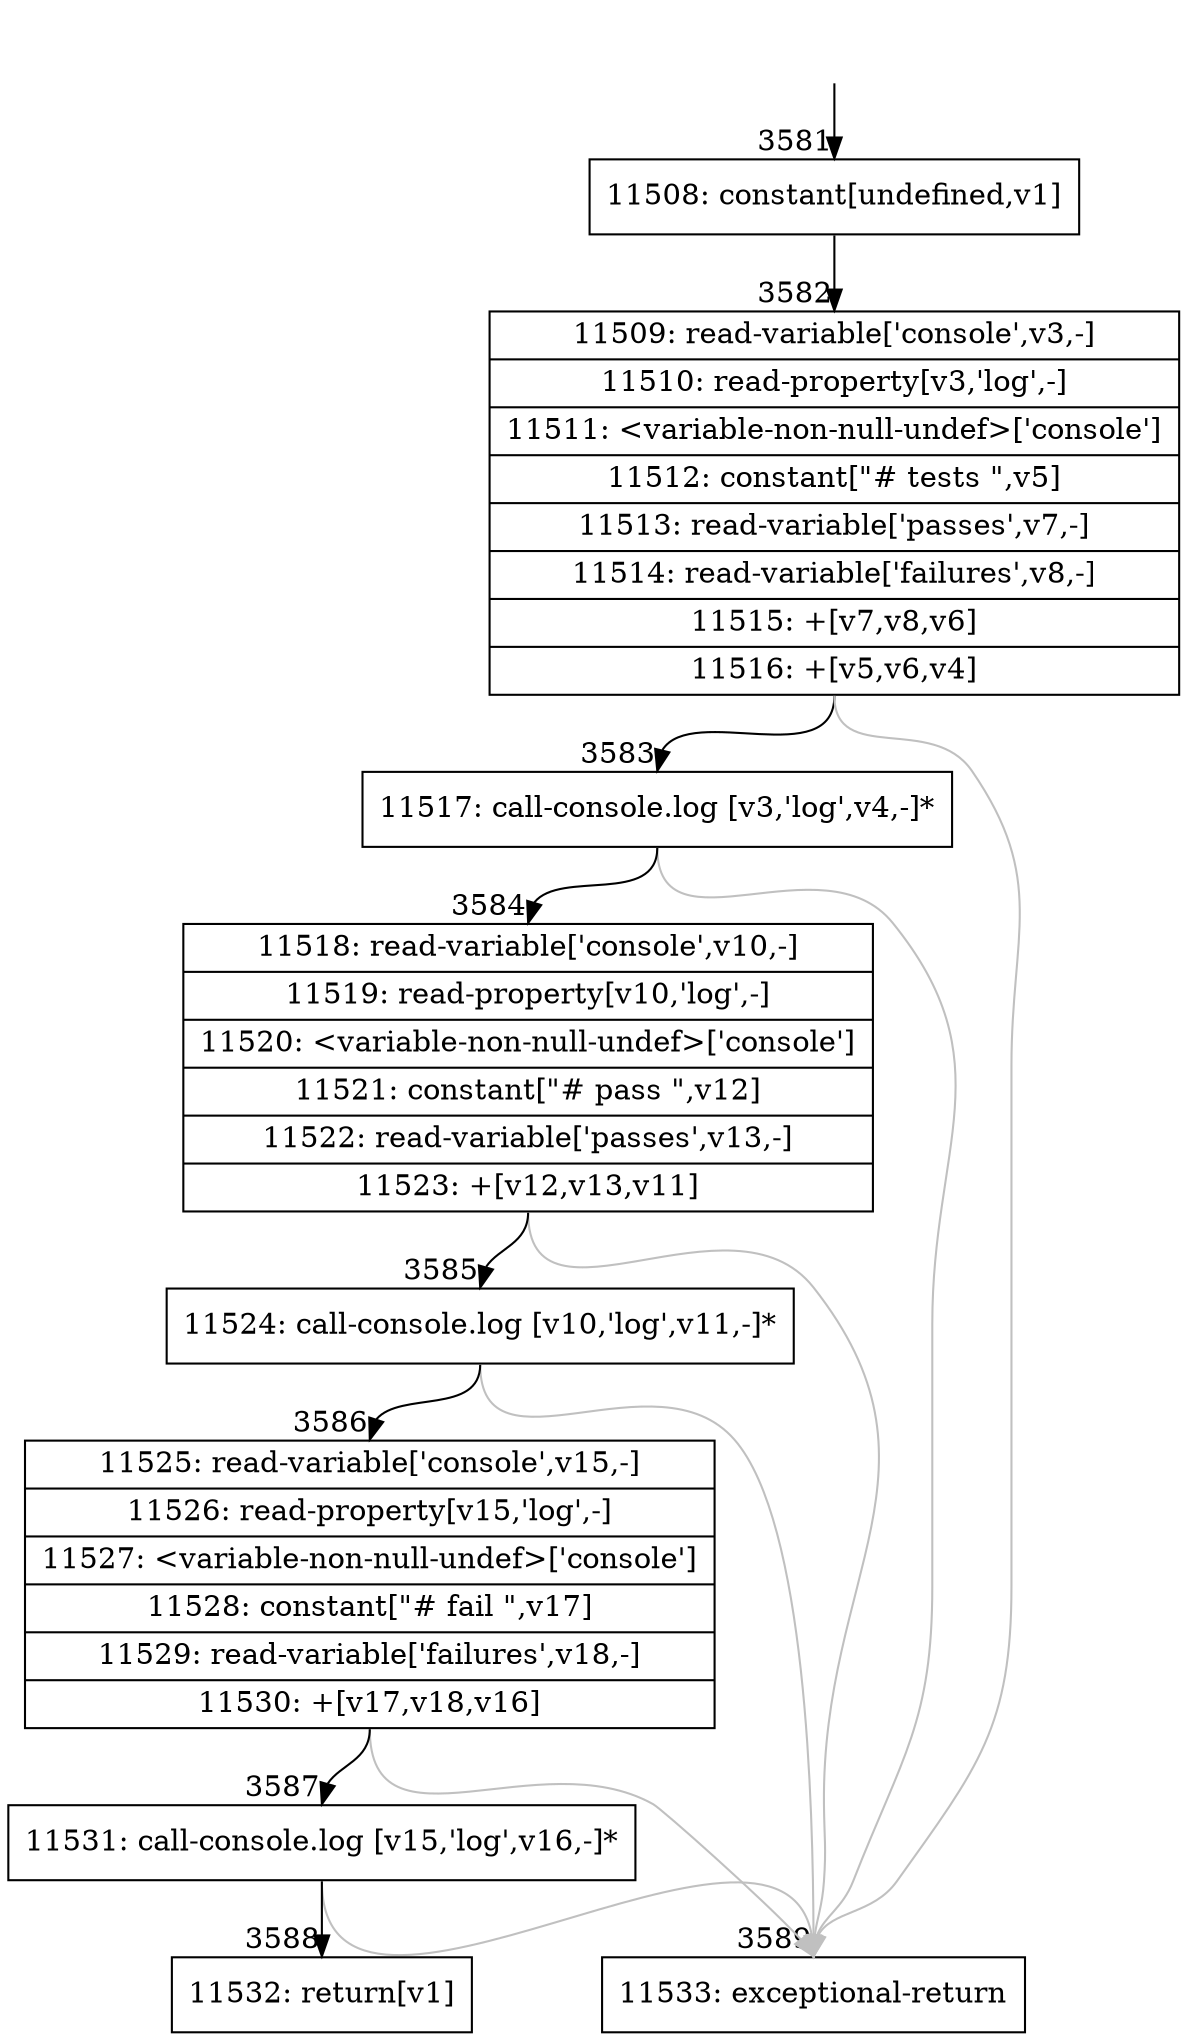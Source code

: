 digraph {
rankdir="TD"
BB_entry323[shape=none,label=""];
BB_entry323 -> BB3581 [tailport=s, headport=n, headlabel="    3581"]
BB3581 [shape=record label="{11508: constant[undefined,v1]}" ] 
BB3581 -> BB3582 [tailport=s, headport=n, headlabel="      3582"]
BB3582 [shape=record label="{11509: read-variable['console',v3,-]|11510: read-property[v3,'log',-]|11511: \<variable-non-null-undef\>['console']|11512: constant[\"# tests \",v5]|11513: read-variable['passes',v7,-]|11514: read-variable['failures',v8,-]|11515: +[v7,v8,v6]|11516: +[v5,v6,v4]}" ] 
BB3582 -> BB3583 [tailport=s, headport=n, headlabel="      3583"]
BB3582 -> BB3589 [tailport=s, headport=n, color=gray, headlabel="      3589"]
BB3583 [shape=record label="{11517: call-console.log [v3,'log',v4,-]*}" ] 
BB3583 -> BB3584 [tailport=s, headport=n, headlabel="      3584"]
BB3583 -> BB3589 [tailport=s, headport=n, color=gray]
BB3584 [shape=record label="{11518: read-variable['console',v10,-]|11519: read-property[v10,'log',-]|11520: \<variable-non-null-undef\>['console']|11521: constant[\"# pass \",v12]|11522: read-variable['passes',v13,-]|11523: +[v12,v13,v11]}" ] 
BB3584 -> BB3585 [tailport=s, headport=n, headlabel="      3585"]
BB3584 -> BB3589 [tailport=s, headport=n, color=gray]
BB3585 [shape=record label="{11524: call-console.log [v10,'log',v11,-]*}" ] 
BB3585 -> BB3586 [tailport=s, headport=n, headlabel="      3586"]
BB3585 -> BB3589 [tailport=s, headport=n, color=gray]
BB3586 [shape=record label="{11525: read-variable['console',v15,-]|11526: read-property[v15,'log',-]|11527: \<variable-non-null-undef\>['console']|11528: constant[\"# fail \",v17]|11529: read-variable['failures',v18,-]|11530: +[v17,v18,v16]}" ] 
BB3586 -> BB3587 [tailport=s, headport=n, headlabel="      3587"]
BB3586 -> BB3589 [tailport=s, headport=n, color=gray]
BB3587 [shape=record label="{11531: call-console.log [v15,'log',v16,-]*}" ] 
BB3587 -> BB3588 [tailport=s, headport=n, headlabel="      3588"]
BB3587 -> BB3589 [tailport=s, headport=n, color=gray]
BB3588 [shape=record label="{11532: return[v1]}" ] 
BB3589 [shape=record label="{11533: exceptional-return}" ] 
//#$~ 4117
}

